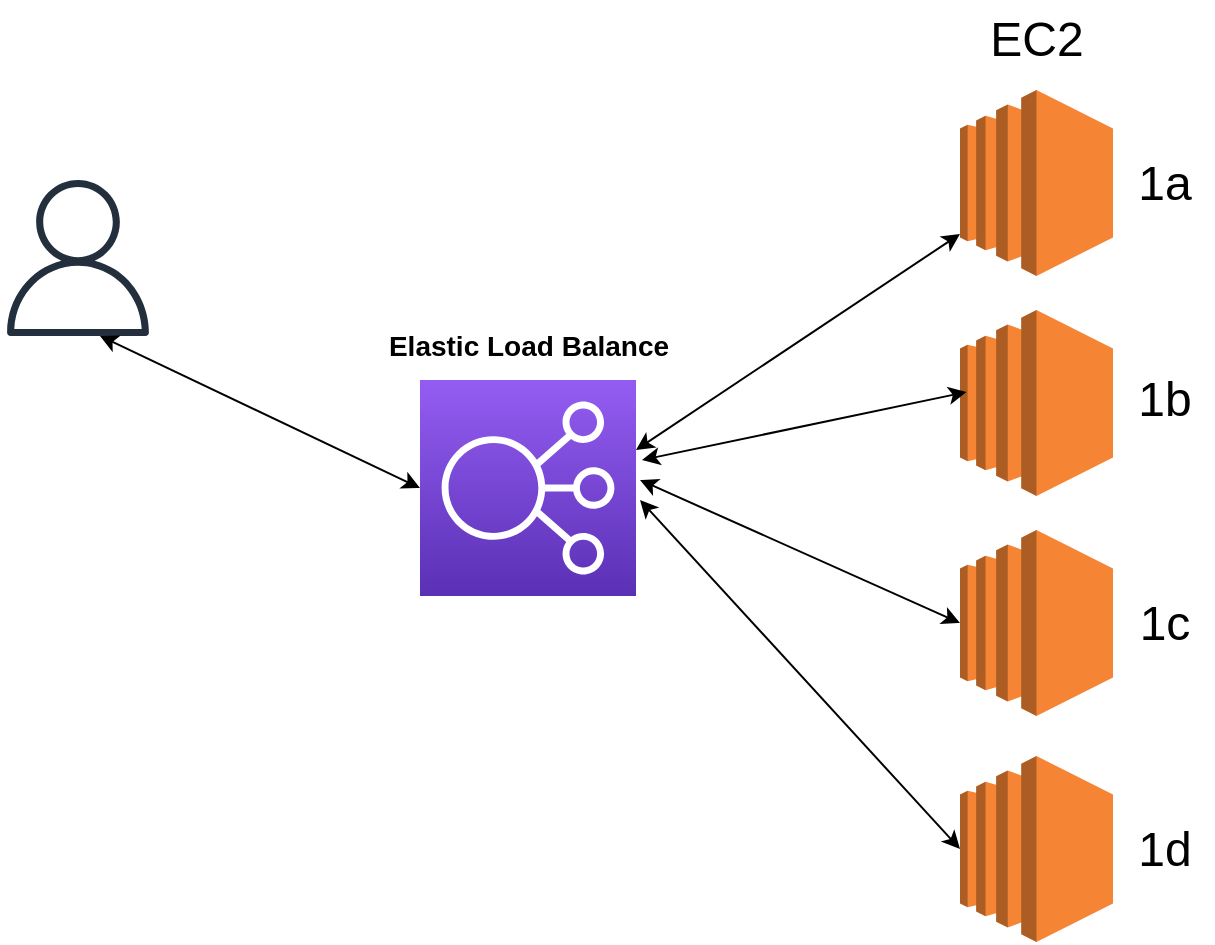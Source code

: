 <mxfile version="20.2.8" type="device" pages="2"><diagram id="VrCxWmJo-jKruf_txR-_" name="Exemplo Elb-1"><mxGraphModel dx="868" dy="527" grid="1" gridSize="10" guides="1" tooltips="1" connect="1" arrows="1" fold="1" page="1" pageScale="1" pageWidth="1169" pageHeight="827" math="0" shadow="0"><root><mxCell id="0"/><mxCell id="1" parent="0"/><mxCell id="tsSck0sQG0zl3Kso2CdV-7" value="" style="outlineConnect=0;dashed=0;verticalLabelPosition=bottom;verticalAlign=top;align=center;html=1;shape=mxgraph.aws3.ec2;fillColor=#F58534;gradientColor=none;" vertex="1" parent="1"><mxGeometry x="1000" y="155" width="76.5" height="93" as="geometry"/></mxCell><mxCell id="tsSck0sQG0zl3Kso2CdV-8" value="" style="outlineConnect=0;dashed=0;verticalLabelPosition=bottom;verticalAlign=top;align=center;html=1;shape=mxgraph.aws3.ec2;fillColor=#F58534;gradientColor=none;" vertex="1" parent="1"><mxGeometry x="1000" y="265" width="76.5" height="93" as="geometry"/></mxCell><mxCell id="tsSck0sQG0zl3Kso2CdV-9" value="" style="outlineConnect=0;dashed=0;verticalLabelPosition=bottom;verticalAlign=top;align=center;html=1;shape=mxgraph.aws3.ec2;fillColor=#F58534;gradientColor=none;" vertex="1" parent="1"><mxGeometry x="1000" y="375" width="76.5" height="93" as="geometry"/></mxCell><mxCell id="tsSck0sQG0zl3Kso2CdV-10" value="" style="outlineConnect=0;dashed=0;verticalLabelPosition=bottom;verticalAlign=top;align=center;html=1;shape=mxgraph.aws3.ec2;fillColor=#F58534;gradientColor=none;" vertex="1" parent="1"><mxGeometry x="1000" y="488" width="76.5" height="93" as="geometry"/></mxCell><mxCell id="tsSck0sQG0zl3Kso2CdV-11" value="&lt;font style=&quot;font-size: 24px;&quot;&gt;EC2&lt;/font&gt;" style="text;html=1;align=center;verticalAlign=middle;resizable=0;points=[];autosize=1;strokeColor=none;fillColor=none;" vertex="1" parent="1"><mxGeometry x="1003.25" y="110" width="70" height="40" as="geometry"/></mxCell><mxCell id="tsSck0sQG0zl3Kso2CdV-13" value="" style="sketch=0;points=[[0,0,0],[0.25,0,0],[0.5,0,0],[0.75,0,0],[1,0,0],[0,1,0],[0.25,1,0],[0.5,1,0],[0.75,1,0],[1,1,0],[0,0.25,0],[0,0.5,0],[0,0.75,0],[1,0.25,0],[1,0.5,0],[1,0.75,0]];outlineConnect=0;fontColor=#232F3E;gradientColor=#945DF2;gradientDirection=north;fillColor=#5A30B5;strokeColor=#ffffff;dashed=0;verticalLabelPosition=bottom;verticalAlign=top;align=center;html=1;fontSize=12;fontStyle=0;aspect=fixed;shape=mxgraph.aws4.resourceIcon;resIcon=mxgraph.aws4.elastic_load_balancing;" vertex="1" parent="1"><mxGeometry x="730" y="300" width="108" height="108" as="geometry"/></mxCell><mxCell id="tsSck0sQG0zl3Kso2CdV-14" value="1a" style="text;html=1;align=center;verticalAlign=middle;resizable=0;points=[];autosize=1;strokeColor=none;fillColor=none;fontSize=24;" vertex="1" parent="1"><mxGeometry x="1076.5" y="181.5" width="50" height="40" as="geometry"/></mxCell><mxCell id="tsSck0sQG0zl3Kso2CdV-15" value="1b" style="text;html=1;align=center;verticalAlign=middle;resizable=0;points=[];autosize=1;strokeColor=none;fillColor=none;fontSize=24;" vertex="1" parent="1"><mxGeometry x="1076.5" y="290" width="50" height="40" as="geometry"/></mxCell><mxCell id="tsSck0sQG0zl3Kso2CdV-16" value="1c" style="text;html=1;align=center;verticalAlign=middle;resizable=0;points=[];autosize=1;strokeColor=none;fillColor=none;fontSize=24;" vertex="1" parent="1"><mxGeometry x="1076.5" y="401.5" width="50" height="40" as="geometry"/></mxCell><mxCell id="tsSck0sQG0zl3Kso2CdV-17" value="1d" style="text;html=1;align=center;verticalAlign=middle;resizable=0;points=[];autosize=1;strokeColor=none;fillColor=none;fontSize=24;" vertex="1" parent="1"><mxGeometry x="1076.5" y="514.5" width="50" height="40" as="geometry"/></mxCell><mxCell id="tsSck0sQG0zl3Kso2CdV-18" value="" style="endArrow=classic;startArrow=classic;html=1;rounded=0;fontSize=24;" edge="1" parent="1" target="tsSck0sQG0zl3Kso2CdV-7"><mxGeometry width="50" height="50" relative="1" as="geometry"><mxPoint x="838" y="335" as="sourcePoint"/><mxPoint x="888" y="285" as="targetPoint"/></mxGeometry></mxCell><mxCell id="tsSck0sQG0zl3Kso2CdV-19" value="" style="endArrow=classic;startArrow=classic;html=1;rounded=0;fontSize=24;" edge="1" parent="1"><mxGeometry width="50" height="50" relative="1" as="geometry"><mxPoint x="841" y="340" as="sourcePoint"/><mxPoint x="1003.25" y="306" as="targetPoint"/></mxGeometry></mxCell><mxCell id="tsSck0sQG0zl3Kso2CdV-20" value="" style="endArrow=classic;startArrow=classic;html=1;rounded=0;fontSize=24;entryX=0;entryY=0.5;entryDx=0;entryDy=0;entryPerimeter=0;" edge="1" parent="1" target="tsSck0sQG0zl3Kso2CdV-10"><mxGeometry width="50" height="50" relative="1" as="geometry"><mxPoint x="840" y="360" as="sourcePoint"/><mxPoint x="1020" y="247" as="targetPoint"/></mxGeometry></mxCell><mxCell id="tsSck0sQG0zl3Kso2CdV-21" value="" style="endArrow=classic;startArrow=classic;html=1;rounded=0;fontSize=24;entryX=0;entryY=0.5;entryDx=0;entryDy=0;entryPerimeter=0;" edge="1" parent="1" target="tsSck0sQG0zl3Kso2CdV-9"><mxGeometry width="50" height="50" relative="1" as="geometry"><mxPoint x="840" y="350" as="sourcePoint"/><mxPoint x="1013.25" y="316" as="targetPoint"/></mxGeometry></mxCell><mxCell id="tsSck0sQG0zl3Kso2CdV-22" value="" style="sketch=0;outlineConnect=0;fontColor=#232F3E;gradientColor=none;fillColor=#232F3D;strokeColor=none;dashed=0;verticalLabelPosition=bottom;verticalAlign=top;align=center;html=1;fontSize=12;fontStyle=0;aspect=fixed;pointerEvents=1;shape=mxgraph.aws4.user;" vertex="1" parent="1"><mxGeometry x="520" y="200" width="78" height="78" as="geometry"/></mxCell><mxCell id="tsSck0sQG0zl3Kso2CdV-23" value="" style="endArrow=classic;startArrow=classic;html=1;rounded=0;fontSize=24;exitX=0;exitY=0.5;exitDx=0;exitDy=0;exitPerimeter=0;" edge="1" parent="1" source="tsSck0sQG0zl3Kso2CdV-13"><mxGeometry width="50" height="50" relative="1" as="geometry"><mxPoint x="520" y="328" as="sourcePoint"/><mxPoint x="570" y="278" as="targetPoint"/></mxGeometry></mxCell><mxCell id="tsSck0sQG0zl3Kso2CdV-24" value="&lt;font style=&quot;font-size: 14px;&quot;&gt;&lt;b&gt;Elastic Load Balance&lt;/b&gt;&lt;/font&gt;" style="text;html=1;align=center;verticalAlign=middle;resizable=0;points=[];autosize=1;strokeColor=none;fillColor=none;fontSize=24;" vertex="1" parent="1"><mxGeometry x="704" y="260" width="160" height="40" as="geometry"/></mxCell></root></mxGraphModel></diagram><diagram id="2RnmxtVUDxIAKgsv0sOf" name="Exemplo Elb-2"><mxGraphModel dx="868" dy="527" grid="1" gridSize="10" guides="1" tooltips="1" connect="1" arrows="1" fold="1" page="1" pageScale="1" pageWidth="827" pageHeight="583" math="0" shadow="0"><root><mxCell id="0"/><mxCell id="1" parent="0"/><mxCell id="t0fUltyN5hNGb9JX32Az-1" value="" style="outlineConnect=0;dashed=0;verticalLabelPosition=bottom;verticalAlign=top;align=center;html=1;shape=mxgraph.aws3.ec2;fillColor=#F58534;gradientColor=none;" vertex="1" parent="1"><mxGeometry x="556" y="85" width="76.5" height="93" as="geometry"/></mxCell><mxCell id="t0fUltyN5hNGb9JX32Az-2" value="" style="outlineConnect=0;dashed=0;verticalLabelPosition=bottom;verticalAlign=top;align=center;html=1;shape=mxgraph.aws3.ec2;fillColor=#F58534;gradientColor=none;" vertex="1" parent="1"><mxGeometry x="556" y="195" width="76.5" height="93" as="geometry"/></mxCell><mxCell id="t0fUltyN5hNGb9JX32Az-3" value="" style="outlineConnect=0;dashed=0;verticalLabelPosition=bottom;verticalAlign=top;align=center;html=1;shape=mxgraph.aws3.ec2;fillColor=#F58534;gradientColor=none;" vertex="1" parent="1"><mxGeometry x="556" y="305" width="76.5" height="93" as="geometry"/></mxCell><mxCell id="t0fUltyN5hNGb9JX32Az-4" value="" style="outlineConnect=0;dashed=0;verticalLabelPosition=bottom;verticalAlign=top;align=center;html=1;shape=mxgraph.aws3.ec2;fillColor=#F58534;gradientColor=none;" vertex="1" parent="1"><mxGeometry x="556" y="418" width="76.5" height="93" as="geometry"/></mxCell><mxCell id="t0fUltyN5hNGb9JX32Az-5" value="&lt;font style=&quot;font-size: 24px;&quot;&gt;EC2&lt;/font&gt;" style="text;html=1;align=center;verticalAlign=middle;resizable=0;points=[];autosize=1;strokeColor=none;fillColor=none;" vertex="1" parent="1"><mxGeometry x="559.25" y="40" width="70" height="40" as="geometry"/></mxCell><mxCell id="t0fUltyN5hNGb9JX32Az-6" value="" style="sketch=0;points=[[0,0,0],[0.25,0,0],[0.5,0,0],[0.75,0,0],[1,0,0],[0,1,0],[0.25,1,0],[0.5,1,0],[0.75,1,0],[1,1,0],[0,0.25,0],[0,0.5,0],[0,0.75,0],[1,0.25,0],[1,0.5,0],[1,0.75,0]];outlineConnect=0;fontColor=#232F3E;gradientColor=#945DF2;gradientDirection=north;fillColor=#5A30B5;strokeColor=#ffffff;dashed=0;verticalLabelPosition=bottom;verticalAlign=top;align=center;html=1;fontSize=12;fontStyle=0;aspect=fixed;shape=mxgraph.aws4.resourceIcon;resIcon=mxgraph.aws4.elastic_load_balancing;" vertex="1" parent="1"><mxGeometry x="286" y="230" width="108" height="108" as="geometry"/></mxCell><mxCell id="t0fUltyN5hNGb9JX32Az-13" value="" style="endArrow=classic;startArrow=classic;html=1;rounded=0;fontSize=24;entryX=0;entryY=0.5;entryDx=0;entryDy=0;entryPerimeter=0;exitX=1;exitY=0.5;exitDx=0;exitDy=0;exitPerimeter=0;" edge="1" parent="1" target="t0fUltyN5hNGb9JX32Az-4" source="t0fUltyN5hNGb9JX32Az-6"><mxGeometry width="50" height="50" relative="1" as="geometry"><mxPoint x="396" y="290" as="sourcePoint"/><mxPoint x="576" y="177" as="targetPoint"/></mxGeometry></mxCell><mxCell id="t0fUltyN5hNGb9JX32Az-15" value="&lt;font style=&quot;font-size: 14px;&quot;&gt;&lt;b&gt;ELB Externo&lt;/b&gt;&lt;/font&gt;" style="text;html=1;align=center;verticalAlign=middle;resizable=0;points=[];autosize=1;strokeColor=none;fillColor=none;fontSize=24;" vertex="1" parent="1"><mxGeometry x="284" y="331.5" width="110" height="40" as="geometry"/></mxCell><mxCell id="t0fUltyN5hNGb9JX32Az-16" value="" style="outlineConnect=0;dashed=0;verticalLabelPosition=bottom;verticalAlign=top;align=center;html=1;shape=mxgraph.aws3.internet_2;fillColor=#D2D3D3;gradientColor=none;fontSize=14;" vertex="1" parent="1"><mxGeometry x="80" y="234" width="109.5" height="76" as="geometry"/></mxCell><mxCell id="t0fUltyN5hNGb9JX32Az-17" value="&lt;font style=&quot;font-size: 18px;&quot;&gt;&lt;b&gt;Internet&lt;/b&gt;&lt;/font&gt;" style="text;html=1;align=center;verticalAlign=middle;resizable=0;points=[];autosize=1;strokeColor=none;fillColor=none;fontSize=14;" vertex="1" parent="1"><mxGeometry x="90" y="315" width="90" height="40" as="geometry"/></mxCell><mxCell id="t0fUltyN5hNGb9JX32Az-18" value="" style="endArrow=classic;startArrow=classic;html=1;rounded=0;fontSize=18;" edge="1" parent="1"><mxGeometry width="50" height="50" relative="1" as="geometry"><mxPoint x="195.5" y="288" as="sourcePoint"/><mxPoint x="286" y="288" as="targetPoint"/></mxGeometry></mxCell><mxCell id="t0fUltyN5hNGb9JX32Az-19" value="" style="endArrow=none;dashed=1;html=1;dashPattern=1 3;strokeWidth=2;rounded=0;fontSize=18;" edge="1" parent="1"><mxGeometry width="50" height="50" relative="1" as="geometry"><mxPoint x="520" y="510" as="sourcePoint"/><mxPoint x="520" y="80" as="targetPoint"/></mxGeometry></mxCell><mxCell id="t0fUltyN5hNGb9JX32Az-20" value="" style="endArrow=none;dashed=1;html=1;dashPattern=1 3;strokeWidth=2;rounded=0;fontSize=18;" edge="1" parent="1"><mxGeometry width="50" height="50" relative="1" as="geometry"><mxPoint x="660" y="510" as="sourcePoint"/><mxPoint x="660" y="80" as="targetPoint"/></mxGeometry></mxCell><mxCell id="t0fUltyN5hNGb9JX32Az-21" value="" style="endArrow=none;dashed=1;html=1;dashPattern=1 3;strokeWidth=2;rounded=0;fontSize=18;" edge="1" parent="1"><mxGeometry width="50" height="50" relative="1" as="geometry"><mxPoint x="522.5" y="511" as="sourcePoint"/><mxPoint x="660" y="511" as="targetPoint"/></mxGeometry></mxCell><mxCell id="t0fUltyN5hNGb9JX32Az-22" value="" style="endArrow=none;dashed=1;html=1;dashPattern=1 3;strokeWidth=2;rounded=0;fontSize=18;" edge="1" parent="1"><mxGeometry width="50" height="50" relative="1" as="geometry"><mxPoint x="522.25" y="80" as="sourcePoint"/><mxPoint x="666.25" y="80" as="targetPoint"/></mxGeometry></mxCell><mxCell id="t0fUltyN5hNGb9JX32Az-23" value="&lt;b&gt;WEB&lt;/b&gt;" style="text;html=1;align=center;verticalAlign=middle;resizable=0;points=[];autosize=1;strokeColor=none;fillColor=none;fontSize=18;" vertex="1" parent="1"><mxGeometry x="559.25" y="511" width="70" height="40" as="geometry"/></mxCell><mxCell id="t0fUltyN5hNGb9JX32Az-24" value="" style="sketch=0;points=[[0,0,0],[0.25,0,0],[0.5,0,0],[0.75,0,0],[1,0,0],[0,1,0],[0.25,1,0],[0.5,1,0],[0.75,1,0],[1,1,0],[0,0.25,0],[0,0.5,0],[0,0.75,0],[1,0.25,0],[1,0.5,0],[1,0.75,0]];outlineConnect=0;fontColor=#232F3E;gradientColor=#945DF2;gradientDirection=north;fillColor=#5A30B5;strokeColor=#ffffff;dashed=0;verticalLabelPosition=bottom;verticalAlign=top;align=center;html=1;fontSize=12;fontStyle=0;aspect=fixed;shape=mxgraph.aws4.resourceIcon;resIcon=mxgraph.aws4.elastic_load_balancing;" vertex="1" parent="1"><mxGeometry x="720" y="234" width="108" height="108" as="geometry"/></mxCell><mxCell id="t0fUltyN5hNGb9JX32Az-25" value="&lt;font style=&quot;font-size: 14px;&quot;&gt;&lt;b&gt;ELB Interno&lt;/b&gt;&lt;/font&gt;" style="text;html=1;align=center;verticalAlign=middle;resizable=0;points=[];autosize=1;strokeColor=none;fillColor=none;fontSize=18;" vertex="1" parent="1"><mxGeometry x="724" y="338" width="100" height="40" as="geometry"/></mxCell><mxCell id="t0fUltyN5hNGb9JX32Az-26" value="" style="endArrow=classic;startArrow=classic;html=1;rounded=0;fontSize=14;exitX=1;exitY=0.5;exitDx=0;exitDy=0;exitPerimeter=0;" edge="1" parent="1" source="t0fUltyN5hNGb9JX32Az-1"><mxGeometry width="50" height="50" relative="1" as="geometry"><mxPoint x="670" y="330" as="sourcePoint"/><mxPoint x="720" y="280" as="targetPoint"/></mxGeometry></mxCell><mxCell id="t0fUltyN5hNGb9JX32Az-27" value="" style="endArrow=classic;startArrow=classic;html=1;rounded=0;fontSize=14;" edge="1" parent="1" source="t0fUltyN5hNGb9JX32Az-2"><mxGeometry width="50" height="50" relative="1" as="geometry"><mxPoint x="670" y="330" as="sourcePoint"/><mxPoint x="720" y="280" as="targetPoint"/></mxGeometry></mxCell><mxCell id="t0fUltyN5hNGb9JX32Az-28" value="" style="endArrow=classic;startArrow=classic;html=1;rounded=0;fontSize=14;exitX=1;exitY=0.5;exitDx=0;exitDy=0;exitPerimeter=0;" edge="1" parent="1" source="t0fUltyN5hNGb9JX32Az-3"><mxGeometry width="50" height="50" relative="1" as="geometry"><mxPoint x="670" y="330" as="sourcePoint"/><mxPoint x="720" y="280" as="targetPoint"/></mxGeometry></mxCell><mxCell id="t0fUltyN5hNGb9JX32Az-29" value="" style="endArrow=classic;startArrow=classic;html=1;rounded=0;fontSize=14;exitX=1;exitY=0.5;exitDx=0;exitDy=0;exitPerimeter=0;" edge="1" parent="1" source="t0fUltyN5hNGb9JX32Az-4"><mxGeometry width="50" height="50" relative="1" as="geometry"><mxPoint x="670" y="330" as="sourcePoint"/><mxPoint x="720" y="280" as="targetPoint"/></mxGeometry></mxCell><mxCell id="t0fUltyN5hNGb9JX32Az-34" value="" style="endArrow=classic;startArrow=classic;html=1;rounded=0;fontSize=24;entryX=0;entryY=0.5;entryDx=0;entryDy=0;entryPerimeter=0;exitX=1;exitY=0.5;exitDx=0;exitDy=0;exitPerimeter=0;" edge="1" parent="1" source="t0fUltyN5hNGb9JX32Az-6" target="t0fUltyN5hNGb9JX32Az-2"><mxGeometry width="50" height="50" relative="1" as="geometry"><mxPoint x="394" y="70" as="sourcePoint"/><mxPoint x="556" y="250.5" as="targetPoint"/></mxGeometry></mxCell><mxCell id="t0fUltyN5hNGb9JX32Az-35" value="" style="endArrow=classic;startArrow=classic;html=1;rounded=0;fontSize=24;entryX=0;entryY=0.5;entryDx=0;entryDy=0;entryPerimeter=0;exitX=1;exitY=0.5;exitDx=0;exitDy=0;exitPerimeter=0;" edge="1" parent="1" source="t0fUltyN5hNGb9JX32Az-6" target="t0fUltyN5hNGb9JX32Az-3"><mxGeometry width="50" height="50" relative="1" as="geometry"><mxPoint x="404" y="294" as="sourcePoint"/><mxPoint x="566" y="251.5" as="targetPoint"/></mxGeometry></mxCell><mxCell id="t0fUltyN5hNGb9JX32Az-36" value="" style="endArrow=classic;startArrow=classic;html=1;rounded=0;fontSize=24;entryX=0;entryY=0.5;entryDx=0;entryDy=0;entryPerimeter=0;exitX=1;exitY=0.5;exitDx=0;exitDy=0;exitPerimeter=0;" edge="1" parent="1" source="t0fUltyN5hNGb9JX32Az-6" target="t0fUltyN5hNGb9JX32Az-1"><mxGeometry width="50" height="50" relative="1" as="geometry"><mxPoint x="404" y="294" as="sourcePoint"/><mxPoint x="566" y="361.5" as="targetPoint"/></mxGeometry></mxCell><mxCell id="t0fUltyN5hNGb9JX32Az-38" value="" style="outlineConnect=0;dashed=0;verticalLabelPosition=bottom;verticalAlign=top;align=center;html=1;shape=mxgraph.aws3.ec2;fillColor=#F58534;gradientColor=none;" vertex="1" parent="1"><mxGeometry x="966" y="85" width="76.5" height="93" as="geometry"/></mxCell><mxCell id="t0fUltyN5hNGb9JX32Az-39" value="" style="outlineConnect=0;dashed=0;verticalLabelPosition=bottom;verticalAlign=top;align=center;html=1;shape=mxgraph.aws3.ec2;fillColor=#F58534;gradientColor=none;" vertex="1" parent="1"><mxGeometry x="966" y="195" width="76.5" height="93" as="geometry"/></mxCell><mxCell id="t0fUltyN5hNGb9JX32Az-40" value="" style="outlineConnect=0;dashed=0;verticalLabelPosition=bottom;verticalAlign=top;align=center;html=1;shape=mxgraph.aws3.ec2;fillColor=#F58534;gradientColor=none;" vertex="1" parent="1"><mxGeometry x="966" y="305" width="76.5" height="93" as="geometry"/></mxCell><mxCell id="t0fUltyN5hNGb9JX32Az-41" value="" style="outlineConnect=0;dashed=0;verticalLabelPosition=bottom;verticalAlign=top;align=center;html=1;shape=mxgraph.aws3.ec2;fillColor=#F58534;gradientColor=none;" vertex="1" parent="1"><mxGeometry x="966" y="418" width="76.5" height="93" as="geometry"/></mxCell><mxCell id="t0fUltyN5hNGb9JX32Az-42" value="&lt;font style=&quot;font-size: 24px;&quot;&gt;EC2&lt;/font&gt;" style="text;html=1;align=center;verticalAlign=middle;resizable=0;points=[];autosize=1;strokeColor=none;fillColor=none;" vertex="1" parent="1"><mxGeometry x="969.25" y="40" width="70" height="40" as="geometry"/></mxCell><mxCell id="t0fUltyN5hNGb9JX32Az-43" value="" style="endArrow=none;dashed=1;html=1;dashPattern=1 3;strokeWidth=2;rounded=0;fontSize=18;" edge="1" parent="1"><mxGeometry width="50" height="50" relative="1" as="geometry"><mxPoint x="930" y="510" as="sourcePoint"/><mxPoint x="930" y="80" as="targetPoint"/></mxGeometry></mxCell><mxCell id="t0fUltyN5hNGb9JX32Az-44" value="" style="endArrow=none;dashed=1;html=1;dashPattern=1 3;strokeWidth=2;rounded=0;fontSize=18;" edge="1" parent="1"><mxGeometry width="50" height="50" relative="1" as="geometry"><mxPoint x="1070" y="510" as="sourcePoint"/><mxPoint x="1070" y="80" as="targetPoint"/></mxGeometry></mxCell><mxCell id="t0fUltyN5hNGb9JX32Az-45" value="" style="endArrow=none;dashed=1;html=1;dashPattern=1 3;strokeWidth=2;rounded=0;fontSize=18;" edge="1" parent="1"><mxGeometry width="50" height="50" relative="1" as="geometry"><mxPoint x="932.5" y="511" as="sourcePoint"/><mxPoint x="1070" y="511" as="targetPoint"/></mxGeometry></mxCell><mxCell id="t0fUltyN5hNGb9JX32Az-46" value="" style="endArrow=none;dashed=1;html=1;dashPattern=1 3;strokeWidth=2;rounded=0;fontSize=18;" edge="1" parent="1"><mxGeometry width="50" height="50" relative="1" as="geometry"><mxPoint x="932.25" y="80" as="sourcePoint"/><mxPoint x="1076.25" y="80" as="targetPoint"/></mxGeometry></mxCell><mxCell id="t0fUltyN5hNGb9JX32Az-47" value="&lt;b&gt;APP&lt;/b&gt;" style="text;html=1;align=center;verticalAlign=middle;resizable=0;points=[];autosize=1;strokeColor=none;fillColor=none;fontSize=14;" vertex="1" parent="1"><mxGeometry x="979.25" y="516" width="50" height="30" as="geometry"/></mxCell><mxCell id="t0fUltyN5hNGb9JX32Az-48" value="" style="endArrow=classic;startArrow=classic;html=1;rounded=0;fontSize=14;exitX=1;exitY=0.5;exitDx=0;exitDy=0;exitPerimeter=0;entryX=0;entryY=0.5;entryDx=0;entryDy=0;entryPerimeter=0;" edge="1" parent="1" source="t0fUltyN5hNGb9JX32Az-24" target="t0fUltyN5hNGb9JX32Az-39"><mxGeometry width="50" height="50" relative="1" as="geometry"><mxPoint x="878.5" y="100" as="sourcePoint"/><mxPoint x="966" y="248.5" as="targetPoint"/></mxGeometry></mxCell><mxCell id="t0fUltyN5hNGb9JX32Az-49" value="" style="endArrow=classic;startArrow=classic;html=1;rounded=0;fontSize=14;entryX=0;entryY=0.5;entryDx=0;entryDy=0;entryPerimeter=0;exitX=1;exitY=0.5;exitDx=0;exitDy=0;exitPerimeter=0;" edge="1" parent="1" source="t0fUltyN5hNGb9JX32Az-24" target="t0fUltyN5hNGb9JX32Az-40"><mxGeometry width="50" height="50" relative="1" as="geometry"><mxPoint x="830" y="290" as="sourcePoint"/><mxPoint x="976" y="251.5" as="targetPoint"/></mxGeometry></mxCell><mxCell id="t0fUltyN5hNGb9JX32Az-50" value="" style="endArrow=classic;startArrow=classic;html=1;rounded=0;fontSize=14;entryX=0;entryY=0.5;entryDx=0;entryDy=0;entryPerimeter=0;" edge="1" parent="1" target="t0fUltyN5hNGb9JX32Az-41"><mxGeometry width="50" height="50" relative="1" as="geometry"><mxPoint x="830" y="292" as="sourcePoint"/><mxPoint x="962" y="355.5" as="targetPoint"/></mxGeometry></mxCell><mxCell id="t0fUltyN5hNGb9JX32Az-51" value="" style="endArrow=classic;startArrow=classic;html=1;rounded=0;fontSize=14;entryX=0;entryY=0.5;entryDx=0;entryDy=0;entryPerimeter=0;" edge="1" parent="1" target="t0fUltyN5hNGb9JX32Az-38"><mxGeometry width="50" height="50" relative="1" as="geometry"><mxPoint x="828" y="280" as="sourcePoint"/><mxPoint x="964" y="452.5" as="targetPoint"/></mxGeometry></mxCell><mxCell id="t0fUltyN5hNGb9JX32Az-52" value="Master" style="shape=datastore;whiteSpace=wrap;html=1;fontSize=14;" vertex="1" parent="1"><mxGeometry x="1200" y="95" width="71" height="100" as="geometry"/></mxCell><mxCell id="t0fUltyN5hNGb9JX32Az-53" value="Slave" style="shape=datastore;whiteSpace=wrap;html=1;fontSize=14;" vertex="1" parent="1"><mxGeometry x="1205" y="360" width="75" height="110" as="geometry"/></mxCell><mxCell id="t0fUltyN5hNGb9JX32Az-54" value="" style="endArrow=classic;startArrow=classic;html=1;rounded=0;fontSize=14;entryX=0;entryY=0.5;entryDx=0;entryDy=0;entryPerimeter=0;exitX=1;exitY=0.5;exitDx=0;exitDy=0;exitPerimeter=0;" edge="1" parent="1" source="t0fUltyN5hNGb9JX32Az-38"><mxGeometry width="50" height="50" relative="1" as="geometry"><mxPoint x="1062" y="298.5" as="sourcePoint"/><mxPoint x="1200" y="150" as="targetPoint"/></mxGeometry></mxCell><mxCell id="t0fUltyN5hNGb9JX32Az-55" value="" style="endArrow=classic;startArrow=classic;html=1;rounded=0;fontSize=14;entryX=0;entryY=0.63;entryDx=0;entryDy=0;entryPerimeter=0;exitX=1;exitY=0.5;exitDx=0;exitDy=0;exitPerimeter=0;" edge="1" parent="1" target="t0fUltyN5hNGb9JX32Az-52"><mxGeometry width="50" height="50" relative="1" as="geometry"><mxPoint x="1042.5" y="240" as="sourcePoint"/><mxPoint x="1200" y="258.5" as="targetPoint"/></mxGeometry></mxCell><mxCell id="t0fUltyN5hNGb9JX32Az-56" value="" style="endArrow=classic;startArrow=classic;html=1;rounded=0;fontSize=14;entryX=0;entryY=0.7;entryDx=0;entryDy=0;exitX=1;exitY=0.5;exitDx=0;exitDy=0;exitPerimeter=0;" edge="1" parent="1" target="t0fUltyN5hNGb9JX32Az-52"><mxGeometry width="50" height="50" relative="1" as="geometry"><mxPoint x="1042.5" y="348" as="sourcePoint"/><mxPoint x="1197.018" y="260" as="targetPoint"/></mxGeometry></mxCell><mxCell id="t0fUltyN5hNGb9JX32Az-57" value="" style="endArrow=classic;startArrow=classic;html=1;rounded=0;fontSize=14;entryX=-0.014;entryY=0.77;entryDx=0;entryDy=0;entryPerimeter=0;exitX=1;exitY=0.5;exitDx=0;exitDy=0;exitPerimeter=0;" edge="1" parent="1" target="t0fUltyN5hNGb9JX32Az-52"><mxGeometry width="50" height="50" relative="1" as="geometry"><mxPoint x="1042.5" y="466" as="sourcePoint"/><mxPoint x="1197.018" y="378" as="targetPoint"/></mxGeometry></mxCell><mxCell id="t0fUltyN5hNGb9JX32Az-59" value="" style="endArrow=none;dashed=1;html=1;rounded=0;fontSize=14;exitX=0.5;exitY=0;exitDx=0;exitDy=0;" edge="1" parent="1" source="t0fUltyN5hNGb9JX32Az-53"><mxGeometry width="50" height="50" relative="1" as="geometry"><mxPoint x="1191" y="245" as="sourcePoint"/><mxPoint x="1241" y="195" as="targetPoint"/></mxGeometry></mxCell></root></mxGraphModel></diagram></mxfile>